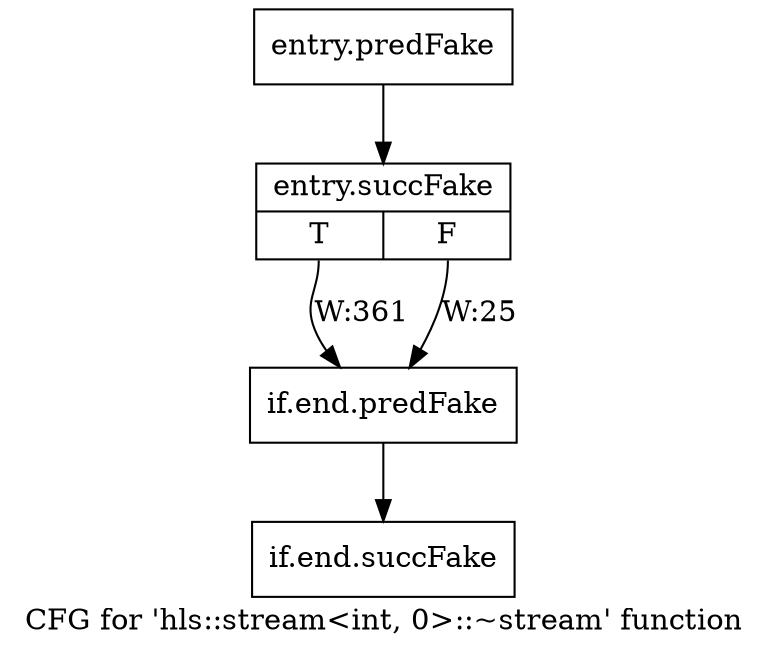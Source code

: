 digraph "CFG for 'hls::stream\<int, 0\>::~stream' function" {
	label="CFG for 'hls::stream\<int, 0\>::~stream' function";

	Node0x4a4fb10 [shape=record,filename="",linenumber="",label="{entry.predFake}"];
	Node0x4a4fb10 -> Node0x4a553d0[ callList="" memoryops="" filename="/tools/Xilinx/Vitis_HLS/2022.1/include/hls_stream_thread_unsafe.h" execusionnum="384"];
	Node0x4a553d0 [shape=record,filename="/tools/Xilinx/Vitis_HLS/2022.1/include/hls_stream_thread_unsafe.h",linenumber="341",label="{entry.succFake|{<s0>T|<s1>F}}"];
	Node0x4a553d0:s0 -> Node0x49c9ec0[label="W:361"];
	Node0x4a553d0:s1 -> Node0x49c9ec0[label="W:25" callList="" memoryops="" filename="/tools/Xilinx/Vitis_HLS/2022.1/include/hls_stream_thread_unsafe.h" execusionnum="24"];
	Node0x49c9ec0 [shape=record,filename="/tools/Xilinx/Vitis_HLS/2022.1/include/hls_stream_thread_unsafe.h",linenumber="349",label="{if.end.predFake}"];
	Node0x49c9ec0 -> Node0x4aabf30[ callList="" memoryops="" filename="/tools/Xilinx/Vitis_HLS/2022.1/include/hls_stream_thread_unsafe.h" execusionnum="384"];
	Node0x4aabf30 [shape=record,filename="/tools/Xilinx/Vitis_HLS/2022.1/include/hls_stream_thread_unsafe.h",linenumber="349",label="{if.end.succFake}"];
}

